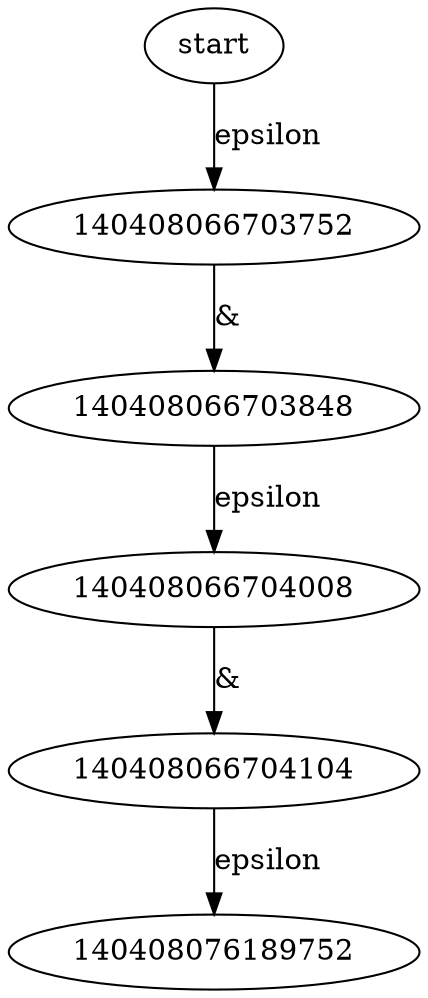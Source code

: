 //	File[/Users/lee/Main/Proj/On_BJTU/Compiler_Projects/LiaLEX/fa.cpp] Line[172]	2022-09-29 19:30
digraph NFA{ 
140408066704264 [label = start] 
140408066703752 -> 140408066703848 [label = "&" ] 
140408066703848 -> 140408066704008 [label = "epsilon" ] 
140408066704008 -> 140408066704104 [label = "&" ] 
140408066704104 -> 140408076189752 [label = "epsilon" ] 
140408066704264 -> 140408066703752 [label = "epsilon" ] 
} 
